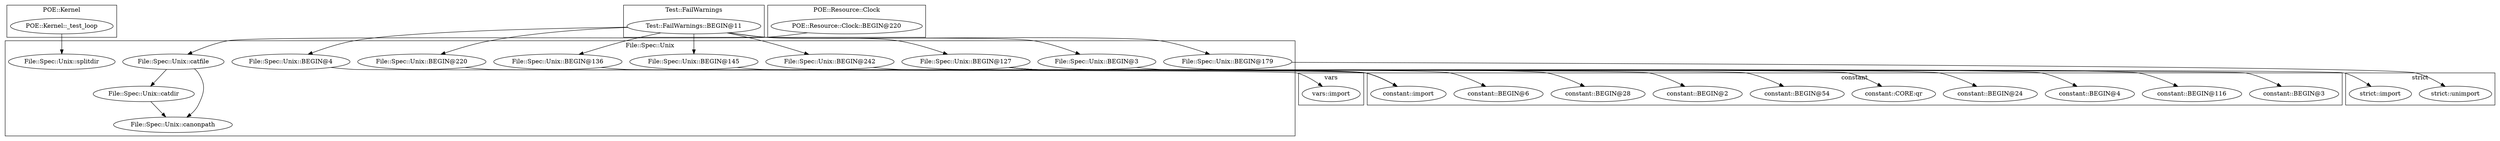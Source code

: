 digraph {
graph [overlap=false]
subgraph cluster_strict {
	label="strict";
	"strict::unimport";
	"strict::import";
}
subgraph cluster_POE_Kernel {
	label="POE::Kernel";
	"POE::Kernel::_test_loop";
}
subgraph cluster_constant {
	label="constant";
	"constant::BEGIN@24";
	"constant::CORE:qr";
	"constant::BEGIN@54";
	"constant::BEGIN@2";
	"constant::BEGIN@28";
	"constant::BEGIN@6";
	"constant::BEGIN@3";
	"constant::BEGIN@116";
	"constant::BEGIN@4";
	"constant::import";
}
subgraph cluster_Test_FailWarnings {
	label="Test::FailWarnings";
	"Test::FailWarnings::BEGIN@11";
}
subgraph cluster_File_Spec_Unix {
	label="File::Spec::Unix";
	"File::Spec::Unix::BEGIN@4";
	"File::Spec::Unix::BEGIN@127";
	"File::Spec::Unix::BEGIN@242";
	"File::Spec::Unix::splitdir";
	"File::Spec::Unix::BEGIN@179";
	"File::Spec::Unix::BEGIN@145";
	"File::Spec::Unix::catdir";
	"File::Spec::Unix::BEGIN@136";
	"File::Spec::Unix::BEGIN@220";
	"File::Spec::Unix::catfile";
	"File::Spec::Unix::canonpath";
	"File::Spec::Unix::BEGIN@3";
}
subgraph cluster_POE_Resource_Clock {
	label="POE::Resource::Clock";
	"POE::Resource::Clock::BEGIN@220";
}
subgraph cluster_vars {
	label="vars";
	"vars::import";
}
"Test::FailWarnings::BEGIN@11" -> "File::Spec::Unix::BEGIN@136";
"File::Spec::Unix::catdir" -> "File::Spec::Unix::canonpath";
"File::Spec::Unix::catfile" -> "File::Spec::Unix::canonpath";
"Test::FailWarnings::BEGIN@11" -> "File::Spec::Unix::BEGIN@242";
"File::Spec::Unix::BEGIN@3" -> "strict::import";
"File::Spec::Unix::BEGIN@127" -> "constant::CORE:qr";
"File::Spec::Unix::BEGIN@127" -> "constant::BEGIN@54";
"File::Spec::Unix::catfile" -> "File::Spec::Unix::catdir";
"Test::FailWarnings::BEGIN@11" -> "File::Spec::Unix::BEGIN@220";
"Test::FailWarnings::BEGIN@11" -> "File::Spec::Unix::BEGIN@4";
"File::Spec::Unix::BEGIN@127" -> "constant::BEGIN@3";
"File::Spec::Unix::BEGIN@179" -> "strict::unimport";
"POE::Kernel::_test_loop" -> "File::Spec::Unix::splitdir";
"File::Spec::Unix::BEGIN@4" -> "vars::import";
"File::Spec::Unix::BEGIN@136" -> "constant::import";
"File::Spec::Unix::BEGIN@242" -> "constant::import";
"File::Spec::Unix::BEGIN@127" -> "constant::import";
"File::Spec::Unix::BEGIN@145" -> "constant::import";
"File::Spec::Unix::BEGIN@220" -> "constant::import";
"File::Spec::Unix::BEGIN@127" -> "constant::BEGIN@28";
"Test::FailWarnings::BEGIN@11" -> "File::Spec::Unix::BEGIN@179";
"File::Spec::Unix::BEGIN@127" -> "constant::BEGIN@6";
"File::Spec::Unix::BEGIN@127" -> "constant::BEGIN@116";
"File::Spec::Unix::BEGIN@127" -> "constant::BEGIN@24";
"File::Spec::Unix::BEGIN@127" -> "constant::BEGIN@4";
"Test::FailWarnings::BEGIN@11" -> "File::Spec::Unix::BEGIN@3";
"POE::Resource::Clock::BEGIN@220" -> "File::Spec::Unix::catfile";
"Test::FailWarnings::BEGIN@11" -> "File::Spec::Unix::BEGIN@127";
"Test::FailWarnings::BEGIN@11" -> "File::Spec::Unix::BEGIN@145";
"File::Spec::Unix::BEGIN@127" -> "constant::BEGIN@2";
}
